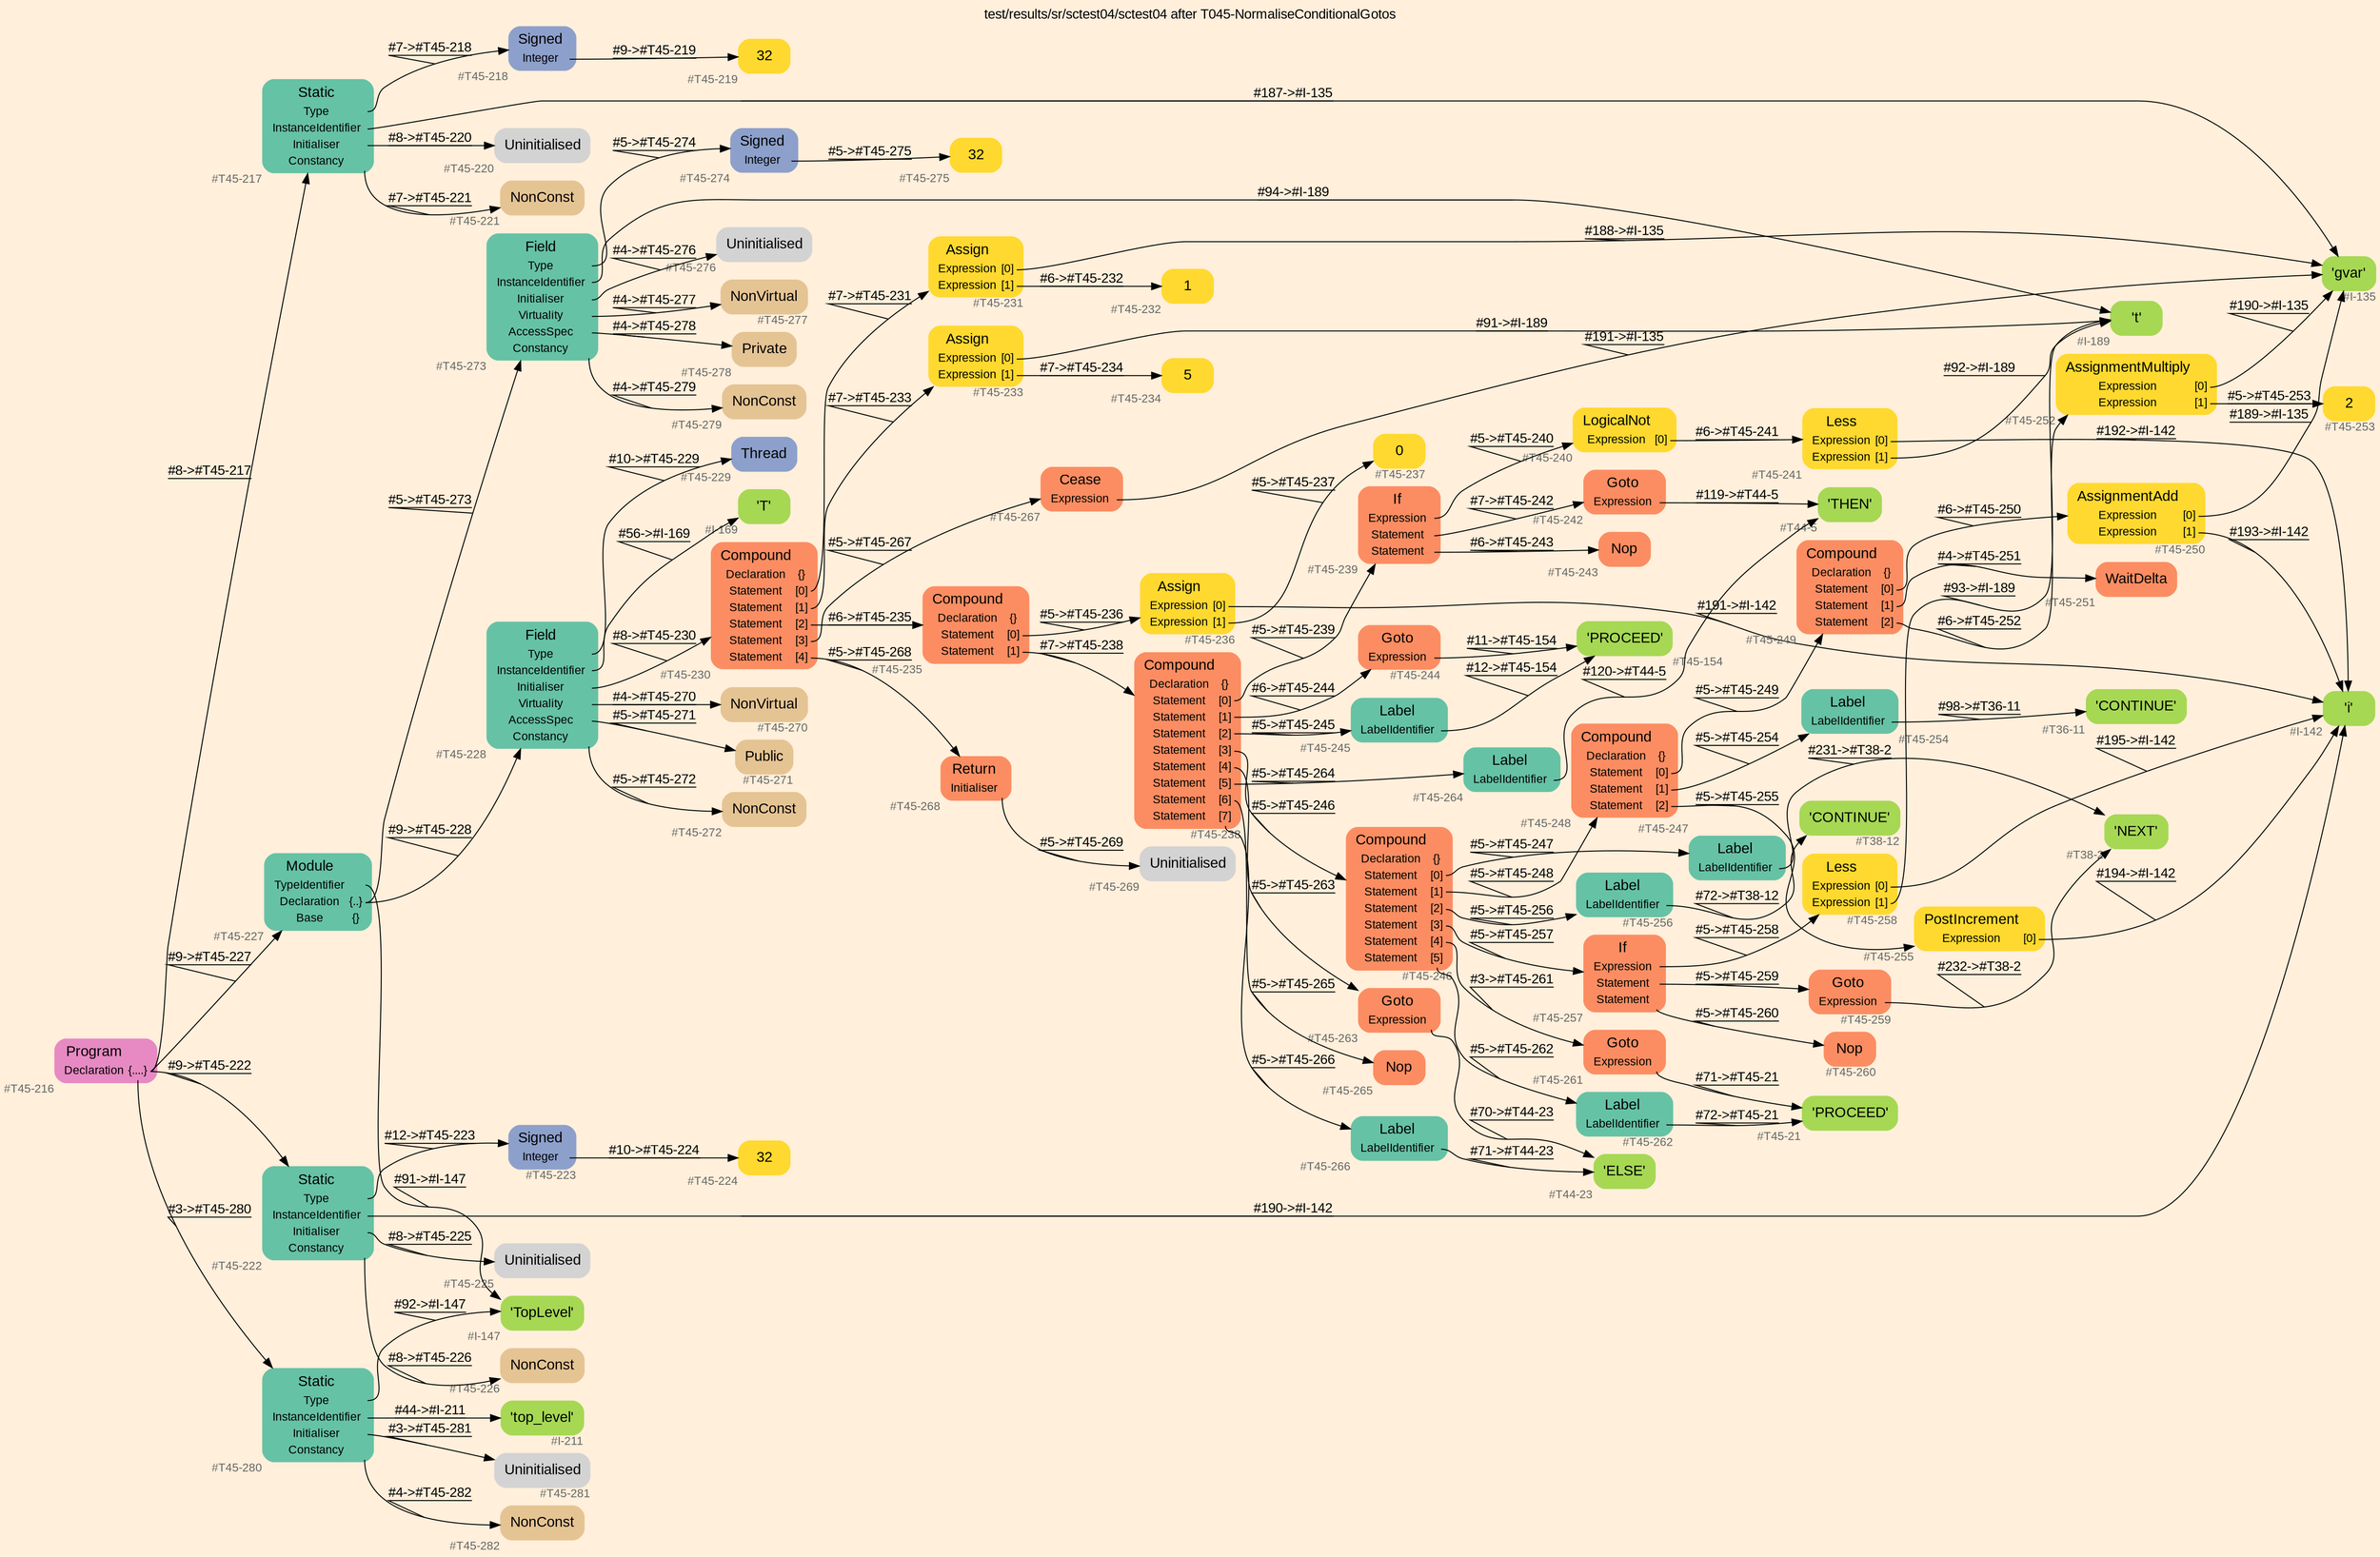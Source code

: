 digraph "test/results/sr/sctest04/sctest04 after T045-NormaliseConditionalGotos" {
label = "test/results/sr/sctest04/sctest04 after T045-NormaliseConditionalGotos"
labelloc = t
graph [
    rankdir = "LR"
    ranksep = 0.3
    bgcolor = antiquewhite1
    color = black
    fontcolor = black
    fontname = "Arial"
];
node [
    fontname = "Arial"
];
edge [
    fontname = "Arial"
];

// -------------------- node figure --------------------
// -------- block #T45-216 ----------
"#T45-216" [
    fillcolor = "/set28/4"
    xlabel = "#T45-216"
    fontsize = "12"
    fontcolor = grey40
    shape = "plaintext"
    label = <<TABLE BORDER="0" CELLBORDER="0" CELLSPACING="0">
     <TR><TD><FONT COLOR="black" POINT-SIZE="15">Program</FONT></TD></TR>
     <TR><TD><FONT COLOR="black" POINT-SIZE="12">Declaration</FONT></TD><TD PORT="port0"><FONT COLOR="black" POINT-SIZE="12">{....}</FONT></TD></TR>
    </TABLE>>
    style = "rounded,filled"
];

// -------- block #T45-217 ----------
"#T45-217" [
    fillcolor = "/set28/1"
    xlabel = "#T45-217"
    fontsize = "12"
    fontcolor = grey40
    shape = "plaintext"
    label = <<TABLE BORDER="0" CELLBORDER="0" CELLSPACING="0">
     <TR><TD><FONT COLOR="black" POINT-SIZE="15">Static</FONT></TD></TR>
     <TR><TD><FONT COLOR="black" POINT-SIZE="12">Type</FONT></TD><TD PORT="port0"></TD></TR>
     <TR><TD><FONT COLOR="black" POINT-SIZE="12">InstanceIdentifier</FONT></TD><TD PORT="port1"></TD></TR>
     <TR><TD><FONT COLOR="black" POINT-SIZE="12">Initialiser</FONT></TD><TD PORT="port2"></TD></TR>
     <TR><TD><FONT COLOR="black" POINT-SIZE="12">Constancy</FONT></TD><TD PORT="port3"></TD></TR>
    </TABLE>>
    style = "rounded,filled"
];

// -------- block #T45-218 ----------
"#T45-218" [
    fillcolor = "/set28/3"
    xlabel = "#T45-218"
    fontsize = "12"
    fontcolor = grey40
    shape = "plaintext"
    label = <<TABLE BORDER="0" CELLBORDER="0" CELLSPACING="0">
     <TR><TD><FONT COLOR="black" POINT-SIZE="15">Signed</FONT></TD></TR>
     <TR><TD><FONT COLOR="black" POINT-SIZE="12">Integer</FONT></TD><TD PORT="port0"></TD></TR>
    </TABLE>>
    style = "rounded,filled"
];

// -------- block #T45-219 ----------
"#T45-219" [
    fillcolor = "/set28/6"
    xlabel = "#T45-219"
    fontsize = "12"
    fontcolor = grey40
    shape = "plaintext"
    label = <<TABLE BORDER="0" CELLBORDER="0" CELLSPACING="0">
     <TR><TD><FONT COLOR="black" POINT-SIZE="15">32</FONT></TD></TR>
    </TABLE>>
    style = "rounded,filled"
];

// -------- block #I-135 ----------
"#I-135" [
    fillcolor = "/set28/5"
    xlabel = "#I-135"
    fontsize = "12"
    fontcolor = grey40
    shape = "plaintext"
    label = <<TABLE BORDER="0" CELLBORDER="0" CELLSPACING="0">
     <TR><TD><FONT COLOR="black" POINT-SIZE="15">'gvar'</FONT></TD></TR>
    </TABLE>>
    style = "rounded,filled"
];

// -------- block #T45-220 ----------
"#T45-220" [
    xlabel = "#T45-220"
    fontsize = "12"
    fontcolor = grey40
    shape = "plaintext"
    label = <<TABLE BORDER="0" CELLBORDER="0" CELLSPACING="0">
     <TR><TD><FONT COLOR="black" POINT-SIZE="15">Uninitialised</FONT></TD></TR>
    </TABLE>>
    style = "rounded,filled"
];

// -------- block #T45-221 ----------
"#T45-221" [
    fillcolor = "/set28/7"
    xlabel = "#T45-221"
    fontsize = "12"
    fontcolor = grey40
    shape = "plaintext"
    label = <<TABLE BORDER="0" CELLBORDER="0" CELLSPACING="0">
     <TR><TD><FONT COLOR="black" POINT-SIZE="15">NonConst</FONT></TD></TR>
    </TABLE>>
    style = "rounded,filled"
];

// -------- block #T45-222 ----------
"#T45-222" [
    fillcolor = "/set28/1"
    xlabel = "#T45-222"
    fontsize = "12"
    fontcolor = grey40
    shape = "plaintext"
    label = <<TABLE BORDER="0" CELLBORDER="0" CELLSPACING="0">
     <TR><TD><FONT COLOR="black" POINT-SIZE="15">Static</FONT></TD></TR>
     <TR><TD><FONT COLOR="black" POINT-SIZE="12">Type</FONT></TD><TD PORT="port0"></TD></TR>
     <TR><TD><FONT COLOR="black" POINT-SIZE="12">InstanceIdentifier</FONT></TD><TD PORT="port1"></TD></TR>
     <TR><TD><FONT COLOR="black" POINT-SIZE="12">Initialiser</FONT></TD><TD PORT="port2"></TD></TR>
     <TR><TD><FONT COLOR="black" POINT-SIZE="12">Constancy</FONT></TD><TD PORT="port3"></TD></TR>
    </TABLE>>
    style = "rounded,filled"
];

// -------- block #T45-223 ----------
"#T45-223" [
    fillcolor = "/set28/3"
    xlabel = "#T45-223"
    fontsize = "12"
    fontcolor = grey40
    shape = "plaintext"
    label = <<TABLE BORDER="0" CELLBORDER="0" CELLSPACING="0">
     <TR><TD><FONT COLOR="black" POINT-SIZE="15">Signed</FONT></TD></TR>
     <TR><TD><FONT COLOR="black" POINT-SIZE="12">Integer</FONT></TD><TD PORT="port0"></TD></TR>
    </TABLE>>
    style = "rounded,filled"
];

// -------- block #T45-224 ----------
"#T45-224" [
    fillcolor = "/set28/6"
    xlabel = "#T45-224"
    fontsize = "12"
    fontcolor = grey40
    shape = "plaintext"
    label = <<TABLE BORDER="0" CELLBORDER="0" CELLSPACING="0">
     <TR><TD><FONT COLOR="black" POINT-SIZE="15">32</FONT></TD></TR>
    </TABLE>>
    style = "rounded,filled"
];

// -------- block #I-142 ----------
"#I-142" [
    fillcolor = "/set28/5"
    xlabel = "#I-142"
    fontsize = "12"
    fontcolor = grey40
    shape = "plaintext"
    label = <<TABLE BORDER="0" CELLBORDER="0" CELLSPACING="0">
     <TR><TD><FONT COLOR="black" POINT-SIZE="15">'i'</FONT></TD></TR>
    </TABLE>>
    style = "rounded,filled"
];

// -------- block #T45-225 ----------
"#T45-225" [
    xlabel = "#T45-225"
    fontsize = "12"
    fontcolor = grey40
    shape = "plaintext"
    label = <<TABLE BORDER="0" CELLBORDER="0" CELLSPACING="0">
     <TR><TD><FONT COLOR="black" POINT-SIZE="15">Uninitialised</FONT></TD></TR>
    </TABLE>>
    style = "rounded,filled"
];

// -------- block #T45-226 ----------
"#T45-226" [
    fillcolor = "/set28/7"
    xlabel = "#T45-226"
    fontsize = "12"
    fontcolor = grey40
    shape = "plaintext"
    label = <<TABLE BORDER="0" CELLBORDER="0" CELLSPACING="0">
     <TR><TD><FONT COLOR="black" POINT-SIZE="15">NonConst</FONT></TD></TR>
    </TABLE>>
    style = "rounded,filled"
];

// -------- block #T45-227 ----------
"#T45-227" [
    fillcolor = "/set28/1"
    xlabel = "#T45-227"
    fontsize = "12"
    fontcolor = grey40
    shape = "plaintext"
    label = <<TABLE BORDER="0" CELLBORDER="0" CELLSPACING="0">
     <TR><TD><FONT COLOR="black" POINT-SIZE="15">Module</FONT></TD></TR>
     <TR><TD><FONT COLOR="black" POINT-SIZE="12">TypeIdentifier</FONT></TD><TD PORT="port0"></TD></TR>
     <TR><TD><FONT COLOR="black" POINT-SIZE="12">Declaration</FONT></TD><TD PORT="port1"><FONT COLOR="black" POINT-SIZE="12">{..}</FONT></TD></TR>
     <TR><TD><FONT COLOR="black" POINT-SIZE="12">Base</FONT></TD><TD PORT="port2"><FONT COLOR="black" POINT-SIZE="12">{}</FONT></TD></TR>
    </TABLE>>
    style = "rounded,filled"
];

// -------- block #I-147 ----------
"#I-147" [
    fillcolor = "/set28/5"
    xlabel = "#I-147"
    fontsize = "12"
    fontcolor = grey40
    shape = "plaintext"
    label = <<TABLE BORDER="0" CELLBORDER="0" CELLSPACING="0">
     <TR><TD><FONT COLOR="black" POINT-SIZE="15">'TopLevel'</FONT></TD></TR>
    </TABLE>>
    style = "rounded,filled"
];

// -------- block #T45-228 ----------
"#T45-228" [
    fillcolor = "/set28/1"
    xlabel = "#T45-228"
    fontsize = "12"
    fontcolor = grey40
    shape = "plaintext"
    label = <<TABLE BORDER="0" CELLBORDER="0" CELLSPACING="0">
     <TR><TD><FONT COLOR="black" POINT-SIZE="15">Field</FONT></TD></TR>
     <TR><TD><FONT COLOR="black" POINT-SIZE="12">Type</FONT></TD><TD PORT="port0"></TD></TR>
     <TR><TD><FONT COLOR="black" POINT-SIZE="12">InstanceIdentifier</FONT></TD><TD PORT="port1"></TD></TR>
     <TR><TD><FONT COLOR="black" POINT-SIZE="12">Initialiser</FONT></TD><TD PORT="port2"></TD></TR>
     <TR><TD><FONT COLOR="black" POINT-SIZE="12">Virtuality</FONT></TD><TD PORT="port3"></TD></TR>
     <TR><TD><FONT COLOR="black" POINT-SIZE="12">AccessSpec</FONT></TD><TD PORT="port4"></TD></TR>
     <TR><TD><FONT COLOR="black" POINT-SIZE="12">Constancy</FONT></TD><TD PORT="port5"></TD></TR>
    </TABLE>>
    style = "rounded,filled"
];

// -------- block #T45-229 ----------
"#T45-229" [
    fillcolor = "/set28/3"
    xlabel = "#T45-229"
    fontsize = "12"
    fontcolor = grey40
    shape = "plaintext"
    label = <<TABLE BORDER="0" CELLBORDER="0" CELLSPACING="0">
     <TR><TD><FONT COLOR="black" POINT-SIZE="15">Thread</FONT></TD></TR>
    </TABLE>>
    style = "rounded,filled"
];

// -------- block #I-169 ----------
"#I-169" [
    fillcolor = "/set28/5"
    xlabel = "#I-169"
    fontsize = "12"
    fontcolor = grey40
    shape = "plaintext"
    label = <<TABLE BORDER="0" CELLBORDER="0" CELLSPACING="0">
     <TR><TD><FONT COLOR="black" POINT-SIZE="15">'T'</FONT></TD></TR>
    </TABLE>>
    style = "rounded,filled"
];

// -------- block #T45-230 ----------
"#T45-230" [
    fillcolor = "/set28/2"
    xlabel = "#T45-230"
    fontsize = "12"
    fontcolor = grey40
    shape = "plaintext"
    label = <<TABLE BORDER="0" CELLBORDER="0" CELLSPACING="0">
     <TR><TD><FONT COLOR="black" POINT-SIZE="15">Compound</FONT></TD></TR>
     <TR><TD><FONT COLOR="black" POINT-SIZE="12">Declaration</FONT></TD><TD PORT="port0"><FONT COLOR="black" POINT-SIZE="12">{}</FONT></TD></TR>
     <TR><TD><FONT COLOR="black" POINT-SIZE="12">Statement</FONT></TD><TD PORT="port1"><FONT COLOR="black" POINT-SIZE="12">[0]</FONT></TD></TR>
     <TR><TD><FONT COLOR="black" POINT-SIZE="12">Statement</FONT></TD><TD PORT="port2"><FONT COLOR="black" POINT-SIZE="12">[1]</FONT></TD></TR>
     <TR><TD><FONT COLOR="black" POINT-SIZE="12">Statement</FONT></TD><TD PORT="port3"><FONT COLOR="black" POINT-SIZE="12">[2]</FONT></TD></TR>
     <TR><TD><FONT COLOR="black" POINT-SIZE="12">Statement</FONT></TD><TD PORT="port4"><FONT COLOR="black" POINT-SIZE="12">[3]</FONT></TD></TR>
     <TR><TD><FONT COLOR="black" POINT-SIZE="12">Statement</FONT></TD><TD PORT="port5"><FONT COLOR="black" POINT-SIZE="12">[4]</FONT></TD></TR>
    </TABLE>>
    style = "rounded,filled"
];

// -------- block #T45-231 ----------
"#T45-231" [
    fillcolor = "/set28/6"
    xlabel = "#T45-231"
    fontsize = "12"
    fontcolor = grey40
    shape = "plaintext"
    label = <<TABLE BORDER="0" CELLBORDER="0" CELLSPACING="0">
     <TR><TD><FONT COLOR="black" POINT-SIZE="15">Assign</FONT></TD></TR>
     <TR><TD><FONT COLOR="black" POINT-SIZE="12">Expression</FONT></TD><TD PORT="port0"><FONT COLOR="black" POINT-SIZE="12">[0]</FONT></TD></TR>
     <TR><TD><FONT COLOR="black" POINT-SIZE="12">Expression</FONT></TD><TD PORT="port1"><FONT COLOR="black" POINT-SIZE="12">[1]</FONT></TD></TR>
    </TABLE>>
    style = "rounded,filled"
];

// -------- block #T45-232 ----------
"#T45-232" [
    fillcolor = "/set28/6"
    xlabel = "#T45-232"
    fontsize = "12"
    fontcolor = grey40
    shape = "plaintext"
    label = <<TABLE BORDER="0" CELLBORDER="0" CELLSPACING="0">
     <TR><TD><FONT COLOR="black" POINT-SIZE="15">1</FONT></TD></TR>
    </TABLE>>
    style = "rounded,filled"
];

// -------- block #T45-233 ----------
"#T45-233" [
    fillcolor = "/set28/6"
    xlabel = "#T45-233"
    fontsize = "12"
    fontcolor = grey40
    shape = "plaintext"
    label = <<TABLE BORDER="0" CELLBORDER="0" CELLSPACING="0">
     <TR><TD><FONT COLOR="black" POINT-SIZE="15">Assign</FONT></TD></TR>
     <TR><TD><FONT COLOR="black" POINT-SIZE="12">Expression</FONT></TD><TD PORT="port0"><FONT COLOR="black" POINT-SIZE="12">[0]</FONT></TD></TR>
     <TR><TD><FONT COLOR="black" POINT-SIZE="12">Expression</FONT></TD><TD PORT="port1"><FONT COLOR="black" POINT-SIZE="12">[1]</FONT></TD></TR>
    </TABLE>>
    style = "rounded,filled"
];

// -------- block #I-189 ----------
"#I-189" [
    fillcolor = "/set28/5"
    xlabel = "#I-189"
    fontsize = "12"
    fontcolor = grey40
    shape = "plaintext"
    label = <<TABLE BORDER="0" CELLBORDER="0" CELLSPACING="0">
     <TR><TD><FONT COLOR="black" POINT-SIZE="15">'t'</FONT></TD></TR>
    </TABLE>>
    style = "rounded,filled"
];

// -------- block #T45-234 ----------
"#T45-234" [
    fillcolor = "/set28/6"
    xlabel = "#T45-234"
    fontsize = "12"
    fontcolor = grey40
    shape = "plaintext"
    label = <<TABLE BORDER="0" CELLBORDER="0" CELLSPACING="0">
     <TR><TD><FONT COLOR="black" POINT-SIZE="15">5</FONT></TD></TR>
    </TABLE>>
    style = "rounded,filled"
];

// -------- block #T45-235 ----------
"#T45-235" [
    fillcolor = "/set28/2"
    xlabel = "#T45-235"
    fontsize = "12"
    fontcolor = grey40
    shape = "plaintext"
    label = <<TABLE BORDER="0" CELLBORDER="0" CELLSPACING="0">
     <TR><TD><FONT COLOR="black" POINT-SIZE="15">Compound</FONT></TD></TR>
     <TR><TD><FONT COLOR="black" POINT-SIZE="12">Declaration</FONT></TD><TD PORT="port0"><FONT COLOR="black" POINT-SIZE="12">{}</FONT></TD></TR>
     <TR><TD><FONT COLOR="black" POINT-SIZE="12">Statement</FONT></TD><TD PORT="port1"><FONT COLOR="black" POINT-SIZE="12">[0]</FONT></TD></TR>
     <TR><TD><FONT COLOR="black" POINT-SIZE="12">Statement</FONT></TD><TD PORT="port2"><FONT COLOR="black" POINT-SIZE="12">[1]</FONT></TD></TR>
    </TABLE>>
    style = "rounded,filled"
];

// -------- block #T45-236 ----------
"#T45-236" [
    fillcolor = "/set28/6"
    xlabel = "#T45-236"
    fontsize = "12"
    fontcolor = grey40
    shape = "plaintext"
    label = <<TABLE BORDER="0" CELLBORDER="0" CELLSPACING="0">
     <TR><TD><FONT COLOR="black" POINT-SIZE="15">Assign</FONT></TD></TR>
     <TR><TD><FONT COLOR="black" POINT-SIZE="12">Expression</FONT></TD><TD PORT="port0"><FONT COLOR="black" POINT-SIZE="12">[0]</FONT></TD></TR>
     <TR><TD><FONT COLOR="black" POINT-SIZE="12">Expression</FONT></TD><TD PORT="port1"><FONT COLOR="black" POINT-SIZE="12">[1]</FONT></TD></TR>
    </TABLE>>
    style = "rounded,filled"
];

// -------- block #T45-237 ----------
"#T45-237" [
    fillcolor = "/set28/6"
    xlabel = "#T45-237"
    fontsize = "12"
    fontcolor = grey40
    shape = "plaintext"
    label = <<TABLE BORDER="0" CELLBORDER="0" CELLSPACING="0">
     <TR><TD><FONT COLOR="black" POINT-SIZE="15">0</FONT></TD></TR>
    </TABLE>>
    style = "rounded,filled"
];

// -------- block #T45-238 ----------
"#T45-238" [
    fillcolor = "/set28/2"
    xlabel = "#T45-238"
    fontsize = "12"
    fontcolor = grey40
    shape = "plaintext"
    label = <<TABLE BORDER="0" CELLBORDER="0" CELLSPACING="0">
     <TR><TD><FONT COLOR="black" POINT-SIZE="15">Compound</FONT></TD></TR>
     <TR><TD><FONT COLOR="black" POINT-SIZE="12">Declaration</FONT></TD><TD PORT="port0"><FONT COLOR="black" POINT-SIZE="12">{}</FONT></TD></TR>
     <TR><TD><FONT COLOR="black" POINT-SIZE="12">Statement</FONT></TD><TD PORT="port1"><FONT COLOR="black" POINT-SIZE="12">[0]</FONT></TD></TR>
     <TR><TD><FONT COLOR="black" POINT-SIZE="12">Statement</FONT></TD><TD PORT="port2"><FONT COLOR="black" POINT-SIZE="12">[1]</FONT></TD></TR>
     <TR><TD><FONT COLOR="black" POINT-SIZE="12">Statement</FONT></TD><TD PORT="port3"><FONT COLOR="black" POINT-SIZE="12">[2]</FONT></TD></TR>
     <TR><TD><FONT COLOR="black" POINT-SIZE="12">Statement</FONT></TD><TD PORT="port4"><FONT COLOR="black" POINT-SIZE="12">[3]</FONT></TD></TR>
     <TR><TD><FONT COLOR="black" POINT-SIZE="12">Statement</FONT></TD><TD PORT="port5"><FONT COLOR="black" POINT-SIZE="12">[4]</FONT></TD></TR>
     <TR><TD><FONT COLOR="black" POINT-SIZE="12">Statement</FONT></TD><TD PORT="port6"><FONT COLOR="black" POINT-SIZE="12">[5]</FONT></TD></TR>
     <TR><TD><FONT COLOR="black" POINT-SIZE="12">Statement</FONT></TD><TD PORT="port7"><FONT COLOR="black" POINT-SIZE="12">[6]</FONT></TD></TR>
     <TR><TD><FONT COLOR="black" POINT-SIZE="12">Statement</FONT></TD><TD PORT="port8"><FONT COLOR="black" POINT-SIZE="12">[7]</FONT></TD></TR>
    </TABLE>>
    style = "rounded,filled"
];

// -------- block #T45-239 ----------
"#T45-239" [
    fillcolor = "/set28/2"
    xlabel = "#T45-239"
    fontsize = "12"
    fontcolor = grey40
    shape = "plaintext"
    label = <<TABLE BORDER="0" CELLBORDER="0" CELLSPACING="0">
     <TR><TD><FONT COLOR="black" POINT-SIZE="15">If</FONT></TD></TR>
     <TR><TD><FONT COLOR="black" POINT-SIZE="12">Expression</FONT></TD><TD PORT="port0"></TD></TR>
     <TR><TD><FONT COLOR="black" POINT-SIZE="12">Statement</FONT></TD><TD PORT="port1"></TD></TR>
     <TR><TD><FONT COLOR="black" POINT-SIZE="12">Statement</FONT></TD><TD PORT="port2"></TD></TR>
    </TABLE>>
    style = "rounded,filled"
];

// -------- block #T45-240 ----------
"#T45-240" [
    fillcolor = "/set28/6"
    xlabel = "#T45-240"
    fontsize = "12"
    fontcolor = grey40
    shape = "plaintext"
    label = <<TABLE BORDER="0" CELLBORDER="0" CELLSPACING="0">
     <TR><TD><FONT COLOR="black" POINT-SIZE="15">LogicalNot</FONT></TD></TR>
     <TR><TD><FONT COLOR="black" POINT-SIZE="12">Expression</FONT></TD><TD PORT="port0"><FONT COLOR="black" POINT-SIZE="12">[0]</FONT></TD></TR>
    </TABLE>>
    style = "rounded,filled"
];

// -------- block #T45-241 ----------
"#T45-241" [
    fillcolor = "/set28/6"
    xlabel = "#T45-241"
    fontsize = "12"
    fontcolor = grey40
    shape = "plaintext"
    label = <<TABLE BORDER="0" CELLBORDER="0" CELLSPACING="0">
     <TR><TD><FONT COLOR="black" POINT-SIZE="15">Less</FONT></TD></TR>
     <TR><TD><FONT COLOR="black" POINT-SIZE="12">Expression</FONT></TD><TD PORT="port0"><FONT COLOR="black" POINT-SIZE="12">[0]</FONT></TD></TR>
     <TR><TD><FONT COLOR="black" POINT-SIZE="12">Expression</FONT></TD><TD PORT="port1"><FONT COLOR="black" POINT-SIZE="12">[1]</FONT></TD></TR>
    </TABLE>>
    style = "rounded,filled"
];

// -------- block #T45-242 ----------
"#T45-242" [
    fillcolor = "/set28/2"
    xlabel = "#T45-242"
    fontsize = "12"
    fontcolor = grey40
    shape = "plaintext"
    label = <<TABLE BORDER="0" CELLBORDER="0" CELLSPACING="0">
     <TR><TD><FONT COLOR="black" POINT-SIZE="15">Goto</FONT></TD></TR>
     <TR><TD><FONT COLOR="black" POINT-SIZE="12">Expression</FONT></TD><TD PORT="port0"></TD></TR>
    </TABLE>>
    style = "rounded,filled"
];

// -------- block #T44-5 ----------
"#T44-5" [
    fillcolor = "/set28/5"
    xlabel = "#T44-5"
    fontsize = "12"
    fontcolor = grey40
    shape = "plaintext"
    label = <<TABLE BORDER="0" CELLBORDER="0" CELLSPACING="0">
     <TR><TD><FONT COLOR="black" POINT-SIZE="15">'THEN'</FONT></TD></TR>
    </TABLE>>
    style = "rounded,filled"
];

// -------- block #T45-243 ----------
"#T45-243" [
    fillcolor = "/set28/2"
    xlabel = "#T45-243"
    fontsize = "12"
    fontcolor = grey40
    shape = "plaintext"
    label = <<TABLE BORDER="0" CELLBORDER="0" CELLSPACING="0">
     <TR><TD><FONT COLOR="black" POINT-SIZE="15">Nop</FONT></TD></TR>
    </TABLE>>
    style = "rounded,filled"
];

// -------- block #T45-244 ----------
"#T45-244" [
    fillcolor = "/set28/2"
    xlabel = "#T45-244"
    fontsize = "12"
    fontcolor = grey40
    shape = "plaintext"
    label = <<TABLE BORDER="0" CELLBORDER="0" CELLSPACING="0">
     <TR><TD><FONT COLOR="black" POINT-SIZE="15">Goto</FONT></TD></TR>
     <TR><TD><FONT COLOR="black" POINT-SIZE="12">Expression</FONT></TD><TD PORT="port0"></TD></TR>
    </TABLE>>
    style = "rounded,filled"
];

// -------- block #T45-154 ----------
"#T45-154" [
    fillcolor = "/set28/5"
    xlabel = "#T45-154"
    fontsize = "12"
    fontcolor = grey40
    shape = "plaintext"
    label = <<TABLE BORDER="0" CELLBORDER="0" CELLSPACING="0">
     <TR><TD><FONT COLOR="black" POINT-SIZE="15">'PROCEED'</FONT></TD></TR>
    </TABLE>>
    style = "rounded,filled"
];

// -------- block #T45-245 ----------
"#T45-245" [
    fillcolor = "/set28/1"
    xlabel = "#T45-245"
    fontsize = "12"
    fontcolor = grey40
    shape = "plaintext"
    label = <<TABLE BORDER="0" CELLBORDER="0" CELLSPACING="0">
     <TR><TD><FONT COLOR="black" POINT-SIZE="15">Label</FONT></TD></TR>
     <TR><TD><FONT COLOR="black" POINT-SIZE="12">LabelIdentifier</FONT></TD><TD PORT="port0"></TD></TR>
    </TABLE>>
    style = "rounded,filled"
];

// -------- block #T45-246 ----------
"#T45-246" [
    fillcolor = "/set28/2"
    xlabel = "#T45-246"
    fontsize = "12"
    fontcolor = grey40
    shape = "plaintext"
    label = <<TABLE BORDER="0" CELLBORDER="0" CELLSPACING="0">
     <TR><TD><FONT COLOR="black" POINT-SIZE="15">Compound</FONT></TD></TR>
     <TR><TD><FONT COLOR="black" POINT-SIZE="12">Declaration</FONT></TD><TD PORT="port0"><FONT COLOR="black" POINT-SIZE="12">{}</FONT></TD></TR>
     <TR><TD><FONT COLOR="black" POINT-SIZE="12">Statement</FONT></TD><TD PORT="port1"><FONT COLOR="black" POINT-SIZE="12">[0]</FONT></TD></TR>
     <TR><TD><FONT COLOR="black" POINT-SIZE="12">Statement</FONT></TD><TD PORT="port2"><FONT COLOR="black" POINT-SIZE="12">[1]</FONT></TD></TR>
     <TR><TD><FONT COLOR="black" POINT-SIZE="12">Statement</FONT></TD><TD PORT="port3"><FONT COLOR="black" POINT-SIZE="12">[2]</FONT></TD></TR>
     <TR><TD><FONT COLOR="black" POINT-SIZE="12">Statement</FONT></TD><TD PORT="port4"><FONT COLOR="black" POINT-SIZE="12">[3]</FONT></TD></TR>
     <TR><TD><FONT COLOR="black" POINT-SIZE="12">Statement</FONT></TD><TD PORT="port5"><FONT COLOR="black" POINT-SIZE="12">[4]</FONT></TD></TR>
     <TR><TD><FONT COLOR="black" POINT-SIZE="12">Statement</FONT></TD><TD PORT="port6"><FONT COLOR="black" POINT-SIZE="12">[5]</FONT></TD></TR>
    </TABLE>>
    style = "rounded,filled"
];

// -------- block #T45-247 ----------
"#T45-247" [
    fillcolor = "/set28/1"
    xlabel = "#T45-247"
    fontsize = "12"
    fontcolor = grey40
    shape = "plaintext"
    label = <<TABLE BORDER="0" CELLBORDER="0" CELLSPACING="0">
     <TR><TD><FONT COLOR="black" POINT-SIZE="15">Label</FONT></TD></TR>
     <TR><TD><FONT COLOR="black" POINT-SIZE="12">LabelIdentifier</FONT></TD><TD PORT="port0"></TD></TR>
    </TABLE>>
    style = "rounded,filled"
];

// -------- block #T38-2 ----------
"#T38-2" [
    fillcolor = "/set28/5"
    xlabel = "#T38-2"
    fontsize = "12"
    fontcolor = grey40
    shape = "plaintext"
    label = <<TABLE BORDER="0" CELLBORDER="0" CELLSPACING="0">
     <TR><TD><FONT COLOR="black" POINT-SIZE="15">'NEXT'</FONT></TD></TR>
    </TABLE>>
    style = "rounded,filled"
];

// -------- block #T45-248 ----------
"#T45-248" [
    fillcolor = "/set28/2"
    xlabel = "#T45-248"
    fontsize = "12"
    fontcolor = grey40
    shape = "plaintext"
    label = <<TABLE BORDER="0" CELLBORDER="0" CELLSPACING="0">
     <TR><TD><FONT COLOR="black" POINT-SIZE="15">Compound</FONT></TD></TR>
     <TR><TD><FONT COLOR="black" POINT-SIZE="12">Declaration</FONT></TD><TD PORT="port0"><FONT COLOR="black" POINT-SIZE="12">{}</FONT></TD></TR>
     <TR><TD><FONT COLOR="black" POINT-SIZE="12">Statement</FONT></TD><TD PORT="port1"><FONT COLOR="black" POINT-SIZE="12">[0]</FONT></TD></TR>
     <TR><TD><FONT COLOR="black" POINT-SIZE="12">Statement</FONT></TD><TD PORT="port2"><FONT COLOR="black" POINT-SIZE="12">[1]</FONT></TD></TR>
     <TR><TD><FONT COLOR="black" POINT-SIZE="12">Statement</FONT></TD><TD PORT="port3"><FONT COLOR="black" POINT-SIZE="12">[2]</FONT></TD></TR>
    </TABLE>>
    style = "rounded,filled"
];

// -------- block #T45-249 ----------
"#T45-249" [
    fillcolor = "/set28/2"
    xlabel = "#T45-249"
    fontsize = "12"
    fontcolor = grey40
    shape = "plaintext"
    label = <<TABLE BORDER="0" CELLBORDER="0" CELLSPACING="0">
     <TR><TD><FONT COLOR="black" POINT-SIZE="15">Compound</FONT></TD></TR>
     <TR><TD><FONT COLOR="black" POINT-SIZE="12">Declaration</FONT></TD><TD PORT="port0"><FONT COLOR="black" POINT-SIZE="12">{}</FONT></TD></TR>
     <TR><TD><FONT COLOR="black" POINT-SIZE="12">Statement</FONT></TD><TD PORT="port1"><FONT COLOR="black" POINT-SIZE="12">[0]</FONT></TD></TR>
     <TR><TD><FONT COLOR="black" POINT-SIZE="12">Statement</FONT></TD><TD PORT="port2"><FONT COLOR="black" POINT-SIZE="12">[1]</FONT></TD></TR>
     <TR><TD><FONT COLOR="black" POINT-SIZE="12">Statement</FONT></TD><TD PORT="port3"><FONT COLOR="black" POINT-SIZE="12">[2]</FONT></TD></TR>
    </TABLE>>
    style = "rounded,filled"
];

// -------- block #T45-250 ----------
"#T45-250" [
    fillcolor = "/set28/6"
    xlabel = "#T45-250"
    fontsize = "12"
    fontcolor = grey40
    shape = "plaintext"
    label = <<TABLE BORDER="0" CELLBORDER="0" CELLSPACING="0">
     <TR><TD><FONT COLOR="black" POINT-SIZE="15">AssignmentAdd</FONT></TD></TR>
     <TR><TD><FONT COLOR="black" POINT-SIZE="12">Expression</FONT></TD><TD PORT="port0"><FONT COLOR="black" POINT-SIZE="12">[0]</FONT></TD></TR>
     <TR><TD><FONT COLOR="black" POINT-SIZE="12">Expression</FONT></TD><TD PORT="port1"><FONT COLOR="black" POINT-SIZE="12">[1]</FONT></TD></TR>
    </TABLE>>
    style = "rounded,filled"
];

// -------- block #T45-251 ----------
"#T45-251" [
    fillcolor = "/set28/2"
    xlabel = "#T45-251"
    fontsize = "12"
    fontcolor = grey40
    shape = "plaintext"
    label = <<TABLE BORDER="0" CELLBORDER="0" CELLSPACING="0">
     <TR><TD><FONT COLOR="black" POINT-SIZE="15">WaitDelta</FONT></TD></TR>
    </TABLE>>
    style = "rounded,filled"
];

// -------- block #T45-252 ----------
"#T45-252" [
    fillcolor = "/set28/6"
    xlabel = "#T45-252"
    fontsize = "12"
    fontcolor = grey40
    shape = "plaintext"
    label = <<TABLE BORDER="0" CELLBORDER="0" CELLSPACING="0">
     <TR><TD><FONT COLOR="black" POINT-SIZE="15">AssignmentMultiply</FONT></TD></TR>
     <TR><TD><FONT COLOR="black" POINT-SIZE="12">Expression</FONT></TD><TD PORT="port0"><FONT COLOR="black" POINT-SIZE="12">[0]</FONT></TD></TR>
     <TR><TD><FONT COLOR="black" POINT-SIZE="12">Expression</FONT></TD><TD PORT="port1"><FONT COLOR="black" POINT-SIZE="12">[1]</FONT></TD></TR>
    </TABLE>>
    style = "rounded,filled"
];

// -------- block #T45-253 ----------
"#T45-253" [
    fillcolor = "/set28/6"
    xlabel = "#T45-253"
    fontsize = "12"
    fontcolor = grey40
    shape = "plaintext"
    label = <<TABLE BORDER="0" CELLBORDER="0" CELLSPACING="0">
     <TR><TD><FONT COLOR="black" POINT-SIZE="15">2</FONT></TD></TR>
    </TABLE>>
    style = "rounded,filled"
];

// -------- block #T45-254 ----------
"#T45-254" [
    fillcolor = "/set28/1"
    xlabel = "#T45-254"
    fontsize = "12"
    fontcolor = grey40
    shape = "plaintext"
    label = <<TABLE BORDER="0" CELLBORDER="0" CELLSPACING="0">
     <TR><TD><FONT COLOR="black" POINT-SIZE="15">Label</FONT></TD></TR>
     <TR><TD><FONT COLOR="black" POINT-SIZE="12">LabelIdentifier</FONT></TD><TD PORT="port0"></TD></TR>
    </TABLE>>
    style = "rounded,filled"
];

// -------- block #T36-11 ----------
"#T36-11" [
    fillcolor = "/set28/5"
    xlabel = "#T36-11"
    fontsize = "12"
    fontcolor = grey40
    shape = "plaintext"
    label = <<TABLE BORDER="0" CELLBORDER="0" CELLSPACING="0">
     <TR><TD><FONT COLOR="black" POINT-SIZE="15">'CONTINUE'</FONT></TD></TR>
    </TABLE>>
    style = "rounded,filled"
];

// -------- block #T45-255 ----------
"#T45-255" [
    fillcolor = "/set28/6"
    xlabel = "#T45-255"
    fontsize = "12"
    fontcolor = grey40
    shape = "plaintext"
    label = <<TABLE BORDER="0" CELLBORDER="0" CELLSPACING="0">
     <TR><TD><FONT COLOR="black" POINT-SIZE="15">PostIncrement</FONT></TD></TR>
     <TR><TD><FONT COLOR="black" POINT-SIZE="12">Expression</FONT></TD><TD PORT="port0"><FONT COLOR="black" POINT-SIZE="12">[0]</FONT></TD></TR>
    </TABLE>>
    style = "rounded,filled"
];

// -------- block #T45-256 ----------
"#T45-256" [
    fillcolor = "/set28/1"
    xlabel = "#T45-256"
    fontsize = "12"
    fontcolor = grey40
    shape = "plaintext"
    label = <<TABLE BORDER="0" CELLBORDER="0" CELLSPACING="0">
     <TR><TD><FONT COLOR="black" POINT-SIZE="15">Label</FONT></TD></TR>
     <TR><TD><FONT COLOR="black" POINT-SIZE="12">LabelIdentifier</FONT></TD><TD PORT="port0"></TD></TR>
    </TABLE>>
    style = "rounded,filled"
];

// -------- block #T38-12 ----------
"#T38-12" [
    fillcolor = "/set28/5"
    xlabel = "#T38-12"
    fontsize = "12"
    fontcolor = grey40
    shape = "plaintext"
    label = <<TABLE BORDER="0" CELLBORDER="0" CELLSPACING="0">
     <TR><TD><FONT COLOR="black" POINT-SIZE="15">'CONTINUE'</FONT></TD></TR>
    </TABLE>>
    style = "rounded,filled"
];

// -------- block #T45-257 ----------
"#T45-257" [
    fillcolor = "/set28/2"
    xlabel = "#T45-257"
    fontsize = "12"
    fontcolor = grey40
    shape = "plaintext"
    label = <<TABLE BORDER="0" CELLBORDER="0" CELLSPACING="0">
     <TR><TD><FONT COLOR="black" POINT-SIZE="15">If</FONT></TD></TR>
     <TR><TD><FONT COLOR="black" POINT-SIZE="12">Expression</FONT></TD><TD PORT="port0"></TD></TR>
     <TR><TD><FONT COLOR="black" POINT-SIZE="12">Statement</FONT></TD><TD PORT="port1"></TD></TR>
     <TR><TD><FONT COLOR="black" POINT-SIZE="12">Statement</FONT></TD><TD PORT="port2"></TD></TR>
    </TABLE>>
    style = "rounded,filled"
];

// -------- block #T45-258 ----------
"#T45-258" [
    fillcolor = "/set28/6"
    xlabel = "#T45-258"
    fontsize = "12"
    fontcolor = grey40
    shape = "plaintext"
    label = <<TABLE BORDER="0" CELLBORDER="0" CELLSPACING="0">
     <TR><TD><FONT COLOR="black" POINT-SIZE="15">Less</FONT></TD></TR>
     <TR><TD><FONT COLOR="black" POINT-SIZE="12">Expression</FONT></TD><TD PORT="port0"><FONT COLOR="black" POINT-SIZE="12">[0]</FONT></TD></TR>
     <TR><TD><FONT COLOR="black" POINT-SIZE="12">Expression</FONT></TD><TD PORT="port1"><FONT COLOR="black" POINT-SIZE="12">[1]</FONT></TD></TR>
    </TABLE>>
    style = "rounded,filled"
];

// -------- block #T45-259 ----------
"#T45-259" [
    fillcolor = "/set28/2"
    xlabel = "#T45-259"
    fontsize = "12"
    fontcolor = grey40
    shape = "plaintext"
    label = <<TABLE BORDER="0" CELLBORDER="0" CELLSPACING="0">
     <TR><TD><FONT COLOR="black" POINT-SIZE="15">Goto</FONT></TD></TR>
     <TR><TD><FONT COLOR="black" POINT-SIZE="12">Expression</FONT></TD><TD PORT="port0"></TD></TR>
    </TABLE>>
    style = "rounded,filled"
];

// -------- block #T45-260 ----------
"#T45-260" [
    fillcolor = "/set28/2"
    xlabel = "#T45-260"
    fontsize = "12"
    fontcolor = grey40
    shape = "plaintext"
    label = <<TABLE BORDER="0" CELLBORDER="0" CELLSPACING="0">
     <TR><TD><FONT COLOR="black" POINT-SIZE="15">Nop</FONT></TD></TR>
    </TABLE>>
    style = "rounded,filled"
];

// -------- block #T45-261 ----------
"#T45-261" [
    fillcolor = "/set28/2"
    xlabel = "#T45-261"
    fontsize = "12"
    fontcolor = grey40
    shape = "plaintext"
    label = <<TABLE BORDER="0" CELLBORDER="0" CELLSPACING="0">
     <TR><TD><FONT COLOR="black" POINT-SIZE="15">Goto</FONT></TD></TR>
     <TR><TD><FONT COLOR="black" POINT-SIZE="12">Expression</FONT></TD><TD PORT="port0"></TD></TR>
    </TABLE>>
    style = "rounded,filled"
];

// -------- block #T45-21 ----------
"#T45-21" [
    fillcolor = "/set28/5"
    xlabel = "#T45-21"
    fontsize = "12"
    fontcolor = grey40
    shape = "plaintext"
    label = <<TABLE BORDER="0" CELLBORDER="0" CELLSPACING="0">
     <TR><TD><FONT COLOR="black" POINT-SIZE="15">'PROCEED'</FONT></TD></TR>
    </TABLE>>
    style = "rounded,filled"
];

// -------- block #T45-262 ----------
"#T45-262" [
    fillcolor = "/set28/1"
    xlabel = "#T45-262"
    fontsize = "12"
    fontcolor = grey40
    shape = "plaintext"
    label = <<TABLE BORDER="0" CELLBORDER="0" CELLSPACING="0">
     <TR><TD><FONT COLOR="black" POINT-SIZE="15">Label</FONT></TD></TR>
     <TR><TD><FONT COLOR="black" POINT-SIZE="12">LabelIdentifier</FONT></TD><TD PORT="port0"></TD></TR>
    </TABLE>>
    style = "rounded,filled"
];

// -------- block #T45-263 ----------
"#T45-263" [
    fillcolor = "/set28/2"
    xlabel = "#T45-263"
    fontsize = "12"
    fontcolor = grey40
    shape = "plaintext"
    label = <<TABLE BORDER="0" CELLBORDER="0" CELLSPACING="0">
     <TR><TD><FONT COLOR="black" POINT-SIZE="15">Goto</FONT></TD></TR>
     <TR><TD><FONT COLOR="black" POINT-SIZE="12">Expression</FONT></TD><TD PORT="port0"></TD></TR>
    </TABLE>>
    style = "rounded,filled"
];

// -------- block #T44-23 ----------
"#T44-23" [
    fillcolor = "/set28/5"
    xlabel = "#T44-23"
    fontsize = "12"
    fontcolor = grey40
    shape = "plaintext"
    label = <<TABLE BORDER="0" CELLBORDER="0" CELLSPACING="0">
     <TR><TD><FONT COLOR="black" POINT-SIZE="15">'ELSE'</FONT></TD></TR>
    </TABLE>>
    style = "rounded,filled"
];

// -------- block #T45-264 ----------
"#T45-264" [
    fillcolor = "/set28/1"
    xlabel = "#T45-264"
    fontsize = "12"
    fontcolor = grey40
    shape = "plaintext"
    label = <<TABLE BORDER="0" CELLBORDER="0" CELLSPACING="0">
     <TR><TD><FONT COLOR="black" POINT-SIZE="15">Label</FONT></TD></TR>
     <TR><TD><FONT COLOR="black" POINT-SIZE="12">LabelIdentifier</FONT></TD><TD PORT="port0"></TD></TR>
    </TABLE>>
    style = "rounded,filled"
];

// -------- block #T45-265 ----------
"#T45-265" [
    fillcolor = "/set28/2"
    xlabel = "#T45-265"
    fontsize = "12"
    fontcolor = grey40
    shape = "plaintext"
    label = <<TABLE BORDER="0" CELLBORDER="0" CELLSPACING="0">
     <TR><TD><FONT COLOR="black" POINT-SIZE="15">Nop</FONT></TD></TR>
    </TABLE>>
    style = "rounded,filled"
];

// -------- block #T45-266 ----------
"#T45-266" [
    fillcolor = "/set28/1"
    xlabel = "#T45-266"
    fontsize = "12"
    fontcolor = grey40
    shape = "plaintext"
    label = <<TABLE BORDER="0" CELLBORDER="0" CELLSPACING="0">
     <TR><TD><FONT COLOR="black" POINT-SIZE="15">Label</FONT></TD></TR>
     <TR><TD><FONT COLOR="black" POINT-SIZE="12">LabelIdentifier</FONT></TD><TD PORT="port0"></TD></TR>
    </TABLE>>
    style = "rounded,filled"
];

// -------- block #T45-267 ----------
"#T45-267" [
    fillcolor = "/set28/2"
    xlabel = "#T45-267"
    fontsize = "12"
    fontcolor = grey40
    shape = "plaintext"
    label = <<TABLE BORDER="0" CELLBORDER="0" CELLSPACING="0">
     <TR><TD><FONT COLOR="black" POINT-SIZE="15">Cease</FONT></TD></TR>
     <TR><TD><FONT COLOR="black" POINT-SIZE="12">Expression</FONT></TD><TD PORT="port0"></TD></TR>
    </TABLE>>
    style = "rounded,filled"
];

// -------- block #T45-268 ----------
"#T45-268" [
    fillcolor = "/set28/2"
    xlabel = "#T45-268"
    fontsize = "12"
    fontcolor = grey40
    shape = "plaintext"
    label = <<TABLE BORDER="0" CELLBORDER="0" CELLSPACING="0">
     <TR><TD><FONT COLOR="black" POINT-SIZE="15">Return</FONT></TD></TR>
     <TR><TD><FONT COLOR="black" POINT-SIZE="12">Initialiser</FONT></TD><TD PORT="port0"></TD></TR>
    </TABLE>>
    style = "rounded,filled"
];

// -------- block #T45-269 ----------
"#T45-269" [
    xlabel = "#T45-269"
    fontsize = "12"
    fontcolor = grey40
    shape = "plaintext"
    label = <<TABLE BORDER="0" CELLBORDER="0" CELLSPACING="0">
     <TR><TD><FONT COLOR="black" POINT-SIZE="15">Uninitialised</FONT></TD></TR>
    </TABLE>>
    style = "rounded,filled"
];

// -------- block #T45-270 ----------
"#T45-270" [
    fillcolor = "/set28/7"
    xlabel = "#T45-270"
    fontsize = "12"
    fontcolor = grey40
    shape = "plaintext"
    label = <<TABLE BORDER="0" CELLBORDER="0" CELLSPACING="0">
     <TR><TD><FONT COLOR="black" POINT-SIZE="15">NonVirtual</FONT></TD></TR>
    </TABLE>>
    style = "rounded,filled"
];

// -------- block #T45-271 ----------
"#T45-271" [
    fillcolor = "/set28/7"
    xlabel = "#T45-271"
    fontsize = "12"
    fontcolor = grey40
    shape = "plaintext"
    label = <<TABLE BORDER="0" CELLBORDER="0" CELLSPACING="0">
     <TR><TD><FONT COLOR="black" POINT-SIZE="15">Public</FONT></TD></TR>
    </TABLE>>
    style = "rounded,filled"
];

// -------- block #T45-272 ----------
"#T45-272" [
    fillcolor = "/set28/7"
    xlabel = "#T45-272"
    fontsize = "12"
    fontcolor = grey40
    shape = "plaintext"
    label = <<TABLE BORDER="0" CELLBORDER="0" CELLSPACING="0">
     <TR><TD><FONT COLOR="black" POINT-SIZE="15">NonConst</FONT></TD></TR>
    </TABLE>>
    style = "rounded,filled"
];

// -------- block #T45-273 ----------
"#T45-273" [
    fillcolor = "/set28/1"
    xlabel = "#T45-273"
    fontsize = "12"
    fontcolor = grey40
    shape = "plaintext"
    label = <<TABLE BORDER="0" CELLBORDER="0" CELLSPACING="0">
     <TR><TD><FONT COLOR="black" POINT-SIZE="15">Field</FONT></TD></TR>
     <TR><TD><FONT COLOR="black" POINT-SIZE="12">Type</FONT></TD><TD PORT="port0"></TD></TR>
     <TR><TD><FONT COLOR="black" POINT-SIZE="12">InstanceIdentifier</FONT></TD><TD PORT="port1"></TD></TR>
     <TR><TD><FONT COLOR="black" POINT-SIZE="12">Initialiser</FONT></TD><TD PORT="port2"></TD></TR>
     <TR><TD><FONT COLOR="black" POINT-SIZE="12">Virtuality</FONT></TD><TD PORT="port3"></TD></TR>
     <TR><TD><FONT COLOR="black" POINT-SIZE="12">AccessSpec</FONT></TD><TD PORT="port4"></TD></TR>
     <TR><TD><FONT COLOR="black" POINT-SIZE="12">Constancy</FONT></TD><TD PORT="port5"></TD></TR>
    </TABLE>>
    style = "rounded,filled"
];

// -------- block #T45-274 ----------
"#T45-274" [
    fillcolor = "/set28/3"
    xlabel = "#T45-274"
    fontsize = "12"
    fontcolor = grey40
    shape = "plaintext"
    label = <<TABLE BORDER="0" CELLBORDER="0" CELLSPACING="0">
     <TR><TD><FONT COLOR="black" POINT-SIZE="15">Signed</FONT></TD></TR>
     <TR><TD><FONT COLOR="black" POINT-SIZE="12">Integer</FONT></TD><TD PORT="port0"></TD></TR>
    </TABLE>>
    style = "rounded,filled"
];

// -------- block #T45-275 ----------
"#T45-275" [
    fillcolor = "/set28/6"
    xlabel = "#T45-275"
    fontsize = "12"
    fontcolor = grey40
    shape = "plaintext"
    label = <<TABLE BORDER="0" CELLBORDER="0" CELLSPACING="0">
     <TR><TD><FONT COLOR="black" POINT-SIZE="15">32</FONT></TD></TR>
    </TABLE>>
    style = "rounded,filled"
];

// -------- block #T45-276 ----------
"#T45-276" [
    xlabel = "#T45-276"
    fontsize = "12"
    fontcolor = grey40
    shape = "plaintext"
    label = <<TABLE BORDER="0" CELLBORDER="0" CELLSPACING="0">
     <TR><TD><FONT COLOR="black" POINT-SIZE="15">Uninitialised</FONT></TD></TR>
    </TABLE>>
    style = "rounded,filled"
];

// -------- block #T45-277 ----------
"#T45-277" [
    fillcolor = "/set28/7"
    xlabel = "#T45-277"
    fontsize = "12"
    fontcolor = grey40
    shape = "plaintext"
    label = <<TABLE BORDER="0" CELLBORDER="0" CELLSPACING="0">
     <TR><TD><FONT COLOR="black" POINT-SIZE="15">NonVirtual</FONT></TD></TR>
    </TABLE>>
    style = "rounded,filled"
];

// -------- block #T45-278 ----------
"#T45-278" [
    fillcolor = "/set28/7"
    xlabel = "#T45-278"
    fontsize = "12"
    fontcolor = grey40
    shape = "plaintext"
    label = <<TABLE BORDER="0" CELLBORDER="0" CELLSPACING="0">
     <TR><TD><FONT COLOR="black" POINT-SIZE="15">Private</FONT></TD></TR>
    </TABLE>>
    style = "rounded,filled"
];

// -------- block #T45-279 ----------
"#T45-279" [
    fillcolor = "/set28/7"
    xlabel = "#T45-279"
    fontsize = "12"
    fontcolor = grey40
    shape = "plaintext"
    label = <<TABLE BORDER="0" CELLBORDER="0" CELLSPACING="0">
     <TR><TD><FONT COLOR="black" POINT-SIZE="15">NonConst</FONT></TD></TR>
    </TABLE>>
    style = "rounded,filled"
];

// -------- block #T45-280 ----------
"#T45-280" [
    fillcolor = "/set28/1"
    xlabel = "#T45-280"
    fontsize = "12"
    fontcolor = grey40
    shape = "plaintext"
    label = <<TABLE BORDER="0" CELLBORDER="0" CELLSPACING="0">
     <TR><TD><FONT COLOR="black" POINT-SIZE="15">Static</FONT></TD></TR>
     <TR><TD><FONT COLOR="black" POINT-SIZE="12">Type</FONT></TD><TD PORT="port0"></TD></TR>
     <TR><TD><FONT COLOR="black" POINT-SIZE="12">InstanceIdentifier</FONT></TD><TD PORT="port1"></TD></TR>
     <TR><TD><FONT COLOR="black" POINT-SIZE="12">Initialiser</FONT></TD><TD PORT="port2"></TD></TR>
     <TR><TD><FONT COLOR="black" POINT-SIZE="12">Constancy</FONT></TD><TD PORT="port3"></TD></TR>
    </TABLE>>
    style = "rounded,filled"
];

// -------- block #I-211 ----------
"#I-211" [
    fillcolor = "/set28/5"
    xlabel = "#I-211"
    fontsize = "12"
    fontcolor = grey40
    shape = "plaintext"
    label = <<TABLE BORDER="0" CELLBORDER="0" CELLSPACING="0">
     <TR><TD><FONT COLOR="black" POINT-SIZE="15">'top_level'</FONT></TD></TR>
    </TABLE>>
    style = "rounded,filled"
];

// -------- block #T45-281 ----------
"#T45-281" [
    xlabel = "#T45-281"
    fontsize = "12"
    fontcolor = grey40
    shape = "plaintext"
    label = <<TABLE BORDER="0" CELLBORDER="0" CELLSPACING="0">
     <TR><TD><FONT COLOR="black" POINT-SIZE="15">Uninitialised</FONT></TD></TR>
    </TABLE>>
    style = "rounded,filled"
];

// -------- block #T45-282 ----------
"#T45-282" [
    fillcolor = "/set28/7"
    xlabel = "#T45-282"
    fontsize = "12"
    fontcolor = grey40
    shape = "plaintext"
    label = <<TABLE BORDER="0" CELLBORDER="0" CELLSPACING="0">
     <TR><TD><FONT COLOR="black" POINT-SIZE="15">NonConst</FONT></TD></TR>
    </TABLE>>
    style = "rounded,filled"
];

"#T45-216":port0 -> "#T45-217" [
    label = "#8-&gt;#T45-217"
    decorate = true
    color = black
    fontcolor = black
];

"#T45-216":port0 -> "#T45-222" [
    label = "#9-&gt;#T45-222"
    decorate = true
    color = black
    fontcolor = black
];

"#T45-216":port0 -> "#T45-227" [
    label = "#9-&gt;#T45-227"
    decorate = true
    color = black
    fontcolor = black
];

"#T45-216":port0 -> "#T45-280" [
    label = "#3-&gt;#T45-280"
    decorate = true
    color = black
    fontcolor = black
];

"#T45-217":port0 -> "#T45-218" [
    label = "#7-&gt;#T45-218"
    decorate = true
    color = black
    fontcolor = black
];

"#T45-217":port1 -> "#I-135" [
    label = "#187-&gt;#I-135"
    decorate = true
    color = black
    fontcolor = black
];

"#T45-217":port2 -> "#T45-220" [
    label = "#8-&gt;#T45-220"
    decorate = true
    color = black
    fontcolor = black
];

"#T45-217":port3 -> "#T45-221" [
    label = "#7-&gt;#T45-221"
    decorate = true
    color = black
    fontcolor = black
];

"#T45-218":port0 -> "#T45-219" [
    label = "#9-&gt;#T45-219"
    decorate = true
    color = black
    fontcolor = black
];

"#T45-222":port0 -> "#T45-223" [
    label = "#12-&gt;#T45-223"
    decorate = true
    color = black
    fontcolor = black
];

"#T45-222":port1 -> "#I-142" [
    label = "#190-&gt;#I-142"
    decorate = true
    color = black
    fontcolor = black
];

"#T45-222":port2 -> "#T45-225" [
    label = "#8-&gt;#T45-225"
    decorate = true
    color = black
    fontcolor = black
];

"#T45-222":port3 -> "#T45-226" [
    label = "#8-&gt;#T45-226"
    decorate = true
    color = black
    fontcolor = black
];

"#T45-223":port0 -> "#T45-224" [
    label = "#10-&gt;#T45-224"
    decorate = true
    color = black
    fontcolor = black
];

"#T45-227":port0 -> "#I-147" [
    label = "#91-&gt;#I-147"
    decorate = true
    color = black
    fontcolor = black
];

"#T45-227":port1 -> "#T45-228" [
    label = "#9-&gt;#T45-228"
    decorate = true
    color = black
    fontcolor = black
];

"#T45-227":port1 -> "#T45-273" [
    label = "#5-&gt;#T45-273"
    decorate = true
    color = black
    fontcolor = black
];

"#T45-228":port0 -> "#T45-229" [
    label = "#10-&gt;#T45-229"
    decorate = true
    color = black
    fontcolor = black
];

"#T45-228":port1 -> "#I-169" [
    label = "#56-&gt;#I-169"
    decorate = true
    color = black
    fontcolor = black
];

"#T45-228":port2 -> "#T45-230" [
    label = "#8-&gt;#T45-230"
    decorate = true
    color = black
    fontcolor = black
];

"#T45-228":port3 -> "#T45-270" [
    label = "#4-&gt;#T45-270"
    decorate = true
    color = black
    fontcolor = black
];

"#T45-228":port4 -> "#T45-271" [
    label = "#5-&gt;#T45-271"
    decorate = true
    color = black
    fontcolor = black
];

"#T45-228":port5 -> "#T45-272" [
    label = "#5-&gt;#T45-272"
    decorate = true
    color = black
    fontcolor = black
];

"#T45-230":port1 -> "#T45-231" [
    label = "#7-&gt;#T45-231"
    decorate = true
    color = black
    fontcolor = black
];

"#T45-230":port2 -> "#T45-233" [
    label = "#7-&gt;#T45-233"
    decorate = true
    color = black
    fontcolor = black
];

"#T45-230":port3 -> "#T45-235" [
    label = "#6-&gt;#T45-235"
    decorate = true
    color = black
    fontcolor = black
];

"#T45-230":port4 -> "#T45-267" [
    label = "#5-&gt;#T45-267"
    decorate = true
    color = black
    fontcolor = black
];

"#T45-230":port5 -> "#T45-268" [
    label = "#5-&gt;#T45-268"
    decorate = true
    color = black
    fontcolor = black
];

"#T45-231":port0 -> "#I-135" [
    label = "#188-&gt;#I-135"
    decorate = true
    color = black
    fontcolor = black
];

"#T45-231":port1 -> "#T45-232" [
    label = "#6-&gt;#T45-232"
    decorate = true
    color = black
    fontcolor = black
];

"#T45-233":port0 -> "#I-189" [
    label = "#91-&gt;#I-189"
    decorate = true
    color = black
    fontcolor = black
];

"#T45-233":port1 -> "#T45-234" [
    label = "#7-&gt;#T45-234"
    decorate = true
    color = black
    fontcolor = black
];

"#T45-235":port1 -> "#T45-236" [
    label = "#5-&gt;#T45-236"
    decorate = true
    color = black
    fontcolor = black
];

"#T45-235":port2 -> "#T45-238" [
    label = "#7-&gt;#T45-238"
    decorate = true
    color = black
    fontcolor = black
];

"#T45-236":port0 -> "#I-142" [
    label = "#191-&gt;#I-142"
    decorate = true
    color = black
    fontcolor = black
];

"#T45-236":port1 -> "#T45-237" [
    label = "#5-&gt;#T45-237"
    decorate = true
    color = black
    fontcolor = black
];

"#T45-238":port1 -> "#T45-239" [
    label = "#5-&gt;#T45-239"
    decorate = true
    color = black
    fontcolor = black
];

"#T45-238":port2 -> "#T45-244" [
    label = "#6-&gt;#T45-244"
    decorate = true
    color = black
    fontcolor = black
];

"#T45-238":port3 -> "#T45-245" [
    label = "#5-&gt;#T45-245"
    decorate = true
    color = black
    fontcolor = black
];

"#T45-238":port4 -> "#T45-246" [
    label = "#5-&gt;#T45-246"
    decorate = true
    color = black
    fontcolor = black
];

"#T45-238":port5 -> "#T45-263" [
    label = "#5-&gt;#T45-263"
    decorate = true
    color = black
    fontcolor = black
];

"#T45-238":port6 -> "#T45-264" [
    label = "#5-&gt;#T45-264"
    decorate = true
    color = black
    fontcolor = black
];

"#T45-238":port7 -> "#T45-265" [
    label = "#5-&gt;#T45-265"
    decorate = true
    color = black
    fontcolor = black
];

"#T45-238":port8 -> "#T45-266" [
    label = "#5-&gt;#T45-266"
    decorate = true
    color = black
    fontcolor = black
];

"#T45-239":port0 -> "#T45-240" [
    label = "#5-&gt;#T45-240"
    decorate = true
    color = black
    fontcolor = black
];

"#T45-239":port1 -> "#T45-242" [
    label = "#7-&gt;#T45-242"
    decorate = true
    color = black
    fontcolor = black
];

"#T45-239":port2 -> "#T45-243" [
    label = "#6-&gt;#T45-243"
    decorate = true
    color = black
    fontcolor = black
];

"#T45-240":port0 -> "#T45-241" [
    label = "#6-&gt;#T45-241"
    decorate = true
    color = black
    fontcolor = black
];

"#T45-241":port0 -> "#I-142" [
    label = "#192-&gt;#I-142"
    decorate = true
    color = black
    fontcolor = black
];

"#T45-241":port1 -> "#I-189" [
    label = "#92-&gt;#I-189"
    decorate = true
    color = black
    fontcolor = black
];

"#T45-242":port0 -> "#T44-5" [
    label = "#119-&gt;#T44-5"
    decorate = true
    color = black
    fontcolor = black
];

"#T45-244":port0 -> "#T45-154" [
    label = "#11-&gt;#T45-154"
    decorate = true
    color = black
    fontcolor = black
];

"#T45-245":port0 -> "#T45-154" [
    label = "#12-&gt;#T45-154"
    decorate = true
    color = black
    fontcolor = black
];

"#T45-246":port1 -> "#T45-247" [
    label = "#5-&gt;#T45-247"
    decorate = true
    color = black
    fontcolor = black
];

"#T45-246":port2 -> "#T45-248" [
    label = "#5-&gt;#T45-248"
    decorate = true
    color = black
    fontcolor = black
];

"#T45-246":port3 -> "#T45-256" [
    label = "#5-&gt;#T45-256"
    decorate = true
    color = black
    fontcolor = black
];

"#T45-246":port4 -> "#T45-257" [
    label = "#5-&gt;#T45-257"
    decorate = true
    color = black
    fontcolor = black
];

"#T45-246":port5 -> "#T45-261" [
    label = "#3-&gt;#T45-261"
    decorate = true
    color = black
    fontcolor = black
];

"#T45-246":port6 -> "#T45-262" [
    label = "#5-&gt;#T45-262"
    decorate = true
    color = black
    fontcolor = black
];

"#T45-247":port0 -> "#T38-2" [
    label = "#231-&gt;#T38-2"
    decorate = true
    color = black
    fontcolor = black
];

"#T45-248":port1 -> "#T45-249" [
    label = "#5-&gt;#T45-249"
    decorate = true
    color = black
    fontcolor = black
];

"#T45-248":port2 -> "#T45-254" [
    label = "#5-&gt;#T45-254"
    decorate = true
    color = black
    fontcolor = black
];

"#T45-248":port3 -> "#T45-255" [
    label = "#5-&gt;#T45-255"
    decorate = true
    color = black
    fontcolor = black
];

"#T45-249":port1 -> "#T45-250" [
    label = "#6-&gt;#T45-250"
    decorate = true
    color = black
    fontcolor = black
];

"#T45-249":port2 -> "#T45-251" [
    label = "#4-&gt;#T45-251"
    decorate = true
    color = black
    fontcolor = black
];

"#T45-249":port3 -> "#T45-252" [
    label = "#6-&gt;#T45-252"
    decorate = true
    color = black
    fontcolor = black
];

"#T45-250":port0 -> "#I-135" [
    label = "#189-&gt;#I-135"
    decorate = true
    color = black
    fontcolor = black
];

"#T45-250":port1 -> "#I-142" [
    label = "#193-&gt;#I-142"
    decorate = true
    color = black
    fontcolor = black
];

"#T45-252":port0 -> "#I-135" [
    label = "#190-&gt;#I-135"
    decorate = true
    color = black
    fontcolor = black
];

"#T45-252":port1 -> "#T45-253" [
    label = "#5-&gt;#T45-253"
    decorate = true
    color = black
    fontcolor = black
];

"#T45-254":port0 -> "#T36-11" [
    label = "#98-&gt;#T36-11"
    decorate = true
    color = black
    fontcolor = black
];

"#T45-255":port0 -> "#I-142" [
    label = "#194-&gt;#I-142"
    decorate = true
    color = black
    fontcolor = black
];

"#T45-256":port0 -> "#T38-12" [
    label = "#72-&gt;#T38-12"
    decorate = true
    color = black
    fontcolor = black
];

"#T45-257":port0 -> "#T45-258" [
    label = "#5-&gt;#T45-258"
    decorate = true
    color = black
    fontcolor = black
];

"#T45-257":port1 -> "#T45-259" [
    label = "#5-&gt;#T45-259"
    decorate = true
    color = black
    fontcolor = black
];

"#T45-257":port2 -> "#T45-260" [
    label = "#5-&gt;#T45-260"
    decorate = true
    color = black
    fontcolor = black
];

"#T45-258":port0 -> "#I-142" [
    label = "#195-&gt;#I-142"
    decorate = true
    color = black
    fontcolor = black
];

"#T45-258":port1 -> "#I-189" [
    label = "#93-&gt;#I-189"
    decorate = true
    color = black
    fontcolor = black
];

"#T45-259":port0 -> "#T38-2" [
    label = "#232-&gt;#T38-2"
    decorate = true
    color = black
    fontcolor = black
];

"#T45-261":port0 -> "#T45-21" [
    label = "#71-&gt;#T45-21"
    decorate = true
    color = black
    fontcolor = black
];

"#T45-262":port0 -> "#T45-21" [
    label = "#72-&gt;#T45-21"
    decorate = true
    color = black
    fontcolor = black
];

"#T45-263":port0 -> "#T44-23" [
    label = "#70-&gt;#T44-23"
    decorate = true
    color = black
    fontcolor = black
];

"#T45-264":port0 -> "#T44-5" [
    label = "#120-&gt;#T44-5"
    decorate = true
    color = black
    fontcolor = black
];

"#T45-266":port0 -> "#T44-23" [
    label = "#71-&gt;#T44-23"
    decorate = true
    color = black
    fontcolor = black
];

"#T45-267":port0 -> "#I-135" [
    label = "#191-&gt;#I-135"
    decorate = true
    color = black
    fontcolor = black
];

"#T45-268":port0 -> "#T45-269" [
    label = "#5-&gt;#T45-269"
    decorate = true
    color = black
    fontcolor = black
];

"#T45-273":port0 -> "#T45-274" [
    label = "#5-&gt;#T45-274"
    decorate = true
    color = black
    fontcolor = black
];

"#T45-273":port1 -> "#I-189" [
    label = "#94-&gt;#I-189"
    decorate = true
    color = black
    fontcolor = black
];

"#T45-273":port2 -> "#T45-276" [
    label = "#4-&gt;#T45-276"
    decorate = true
    color = black
    fontcolor = black
];

"#T45-273":port3 -> "#T45-277" [
    label = "#4-&gt;#T45-277"
    decorate = true
    color = black
    fontcolor = black
];

"#T45-273":port4 -> "#T45-278" [
    label = "#4-&gt;#T45-278"
    decorate = true
    color = black
    fontcolor = black
];

"#T45-273":port5 -> "#T45-279" [
    label = "#4-&gt;#T45-279"
    decorate = true
    color = black
    fontcolor = black
];

"#T45-274":port0 -> "#T45-275" [
    label = "#5-&gt;#T45-275"
    decorate = true
    color = black
    fontcolor = black
];

"#T45-280":port0 -> "#I-147" [
    label = "#92-&gt;#I-147"
    decorate = true
    color = black
    fontcolor = black
];

"#T45-280":port1 -> "#I-211" [
    label = "#44-&gt;#I-211"
    decorate = true
    color = black
    fontcolor = black
];

"#T45-280":port2 -> "#T45-281" [
    label = "#3-&gt;#T45-281"
    decorate = true
    color = black
    fontcolor = black
];

"#T45-280":port3 -> "#T45-282" [
    label = "#4-&gt;#T45-282"
    decorate = true
    color = black
    fontcolor = black
];


}
